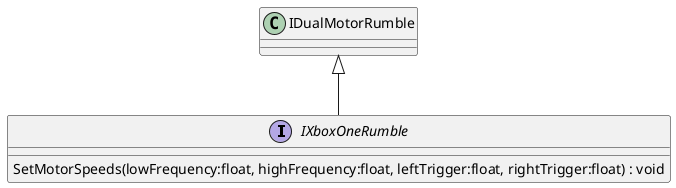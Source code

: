 @startuml
interface IXboxOneRumble {
    SetMotorSpeeds(lowFrequency:float, highFrequency:float, leftTrigger:float, rightTrigger:float) : void
}
IDualMotorRumble <|-- IXboxOneRumble
@enduml
